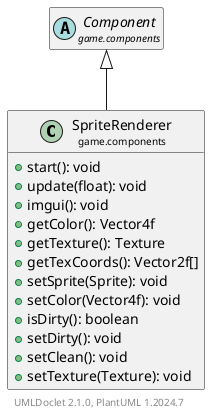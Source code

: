 @startuml
    set namespaceSeparator none
    hide empty fields
    hide empty methods

    class "<size:14>SpriteRenderer\n<size:10>game.components" as game.components.SpriteRenderer [[SpriteRenderer.html]] {
        +start(): void
        +update(float): void
        +imgui(): void
        +getColor(): Vector4f
        +getTexture(): Texture
        +getTexCoords(): Vector2f[]
        +setSprite(Sprite): void
        +setColor(Vector4f): void
        +isDirty(): boolean
        +setDirty(): void
        +setClean(): void
        +setTexture(Texture): void
    }

    abstract class "<size:14>Component\n<size:10>game.components" as game.components.Component [[Component.html]]

    game.components.Component <|-- game.components.SpriteRenderer

    center footer UMLDoclet 2.1.0, PlantUML %version()
@enduml
